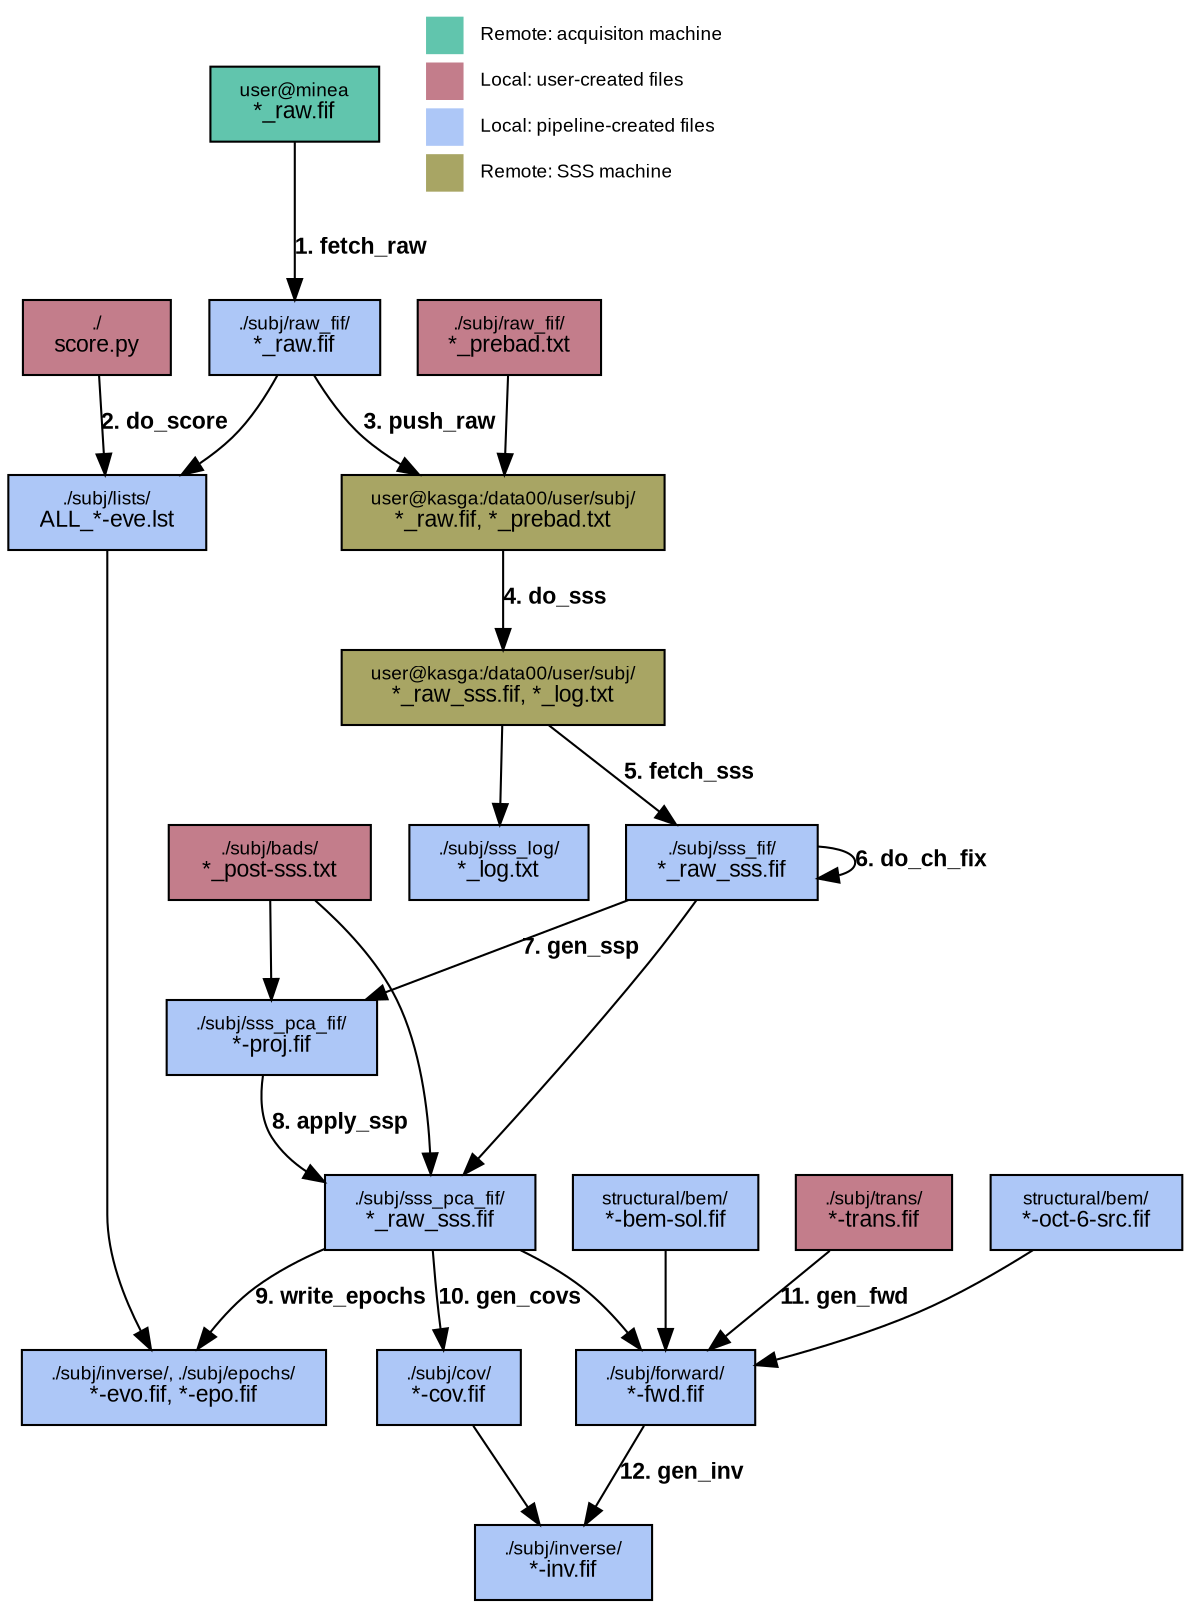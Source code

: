 strict digraph "mnefun flow diagram" {
	graph [bb="0,0,563.5,764"];
	node [fontname=Arial,
		fontsize=9,
		label="\N",
		margin="0.2,0.1",
		shape=box
	];
	edge [fontname=Arial,
		fontsize=9
	];
	sco	 [fillcolor="#C37D8B",
		fontcolor="#000000",
		height=0.5,
		label=<<FONT POINT-SIZE="9">./</FONT><BR/><FONT POINT-SIZE="11">score.py</FONT>>,
		pos="42.5,606",
		style=filled,
		width=0.98611];
	lst	 [fillcolor="#ADC7F7",
		fontcolor="#000000",
		height=0.5,
		label=<<FONT POINT-SIZE="9">./subj/lists/</FONT><BR/><FONT POINT-SIZE="11">ALL_*-eve.lst</FONT>>,
		pos="47.5,522",
		style=filled,
		width=1.3194];
	sco -> lst	 [fontsize=11,
		label=<<B>2. do_score</B>>,
		lp="75,564",
		pos="e,46.417,540.19 43.585,587.77 44.234,576.88 45.072,562.79 45.806,550.46"];
	evo	 [fillcolor="#ADC7F7",
		fontcolor="#000000",
		height=0.5,
		label=<<FONT POINT-SIZE="9">./subj/inverse/, ./subj/epochs/</FONT><BR/><FONT POINT-SIZE="11">*-evo.fif, *-epo.fif</FONT>>,
		pos="79.5,102",
		style=filled,
		width=2.0278];
	lst -> evo	 [fontsize=11,
		pos="e,68.128,120.26 47.5,503.98 47.5,486.97 47.5,460.75 47.5,438 47.5,438 47.5,438 47.5,186 47.5,166.23 55.339,145.45 63.257,129.51"];
	bem	 [fillcolor="#ADC7F7",
		fontcolor="#000000",
		height=0.5,
		label=<<FONT POINT-SIZE="9">structural/bem/</FONT><BR/><FONT POINT-SIZE="11">*-bem-sol.fif</FONT>>,
		pos="315.5,186",
		style=filled,
		width=1.2361];
	fwd	 [fillcolor="#ADC7F7",
		fontcolor="#000000",
		height=0.5,
		label=<<FONT POINT-SIZE="9">./subj/forward/</FONT><BR/><FONT POINT-SIZE="11">*-fwd.fif</FONT>>,
		pos="315.5,102",
		style=filled,
		width=1.1944];
	bem -> fwd	 [fontsize=11,
		pos="e,315.5,120.19 315.5,167.77 315.5,156.88 315.5,142.79 315.5,130.46"];
	inv	 [fillcolor="#ADC7F7",
		fontcolor="#000000",
		height=0.5,
		label=<<FONT POINT-SIZE="9">./subj/inverse/</FONT><BR/><FONT POINT-SIZE="11">*-inv.fif</FONT>>,
		pos="266.5,18",
		style=filled,
		width=1.1806];
	fwd -> inv	 [fontsize=11,
		label=<<B>12. gen_inv</B>>,
		lp="323.5,60",
		pos="e,277.11,36.191 304.87,83.773 298.25,72.436 289.63,57.652 282.23,44.972"];
	pbd	 [fillcolor="#C37D8B",
		fontcolor="#000000",
		height=0.5,
		label=<<FONT POINT-SIZE="9">./subj/raw_fif/</FONT><BR/><FONT POINT-SIZE="11">*_prebad.txt</FONT>>,
		pos="240.5,606",
		style=filled,
		width=1.2222];
	mfr	 [fillcolor="#A8A564",
		fontcolor="#000000",
		height=0.5,
		label=<<FONT POINT-SIZE="9">user@kasga:/data00/user/subj/</FONT><BR/><FONT POINT-SIZE="11">*_raw.fif, *_prebad.txt</FONT>>,
		pos="237.5,522",
		style=filled,
		width=2.1528];
	pbd -> mfr	 [fontsize=11,
		pos="e,238.15,540.19 239.85,587.77 239.46,576.88 238.96,562.79 238.52,550.46"];
	mfs	 [fillcolor="#A8A564",
		fontcolor="#000000",
		height=0.5,
		label=<<FONT POINT-SIZE="9">user@kasga:/data00/user/subj/</FONT><BR/><FONT POINT-SIZE="11">*_raw_sss.fif, *_log.txt</FONT>>,
		pos="237.5,438",
		style=filled,
		width=2.1528];
	mfr -> mfs	 [fontsize=11,
		label=<<B>4. do_sss</B>>,
		lp="262.5,480",
		pos="e,237.5,456.19 237.5,503.77 237.5,492.88 237.5,478.79 237.5,466.46"];
	sss	 [fillcolor="#ADC7F7",
		fontcolor="#000000",
		height=0.5,
		label=<<FONT POINT-SIZE="9">./subj/sss_fif/</FONT><BR/><FONT POINT-SIZE="11">*_raw_sss.fif</FONT>>,
		pos="342.5,354",
		style=filled,
		width=1.2778];
	mfs -> sss	 [fontsize=11,
		label=<<B>5. fetch_sss</B>>,
		lp="327,396",
		pos="e,319.65,372.28 260.03,419.98 275.15,407.88 295.26,391.79 311.83,378.53"];
	ssl	 [fillcolor="#ADC7F7",
		fontcolor="#000000",
		height=0.5,
		label=<<FONT POINT-SIZE="9">./subj/sss_log/</FONT><BR/><FONT POINT-SIZE="11">*_log.txt</FONT>>,
		pos="235.5,354",
		style=filled,
		width=1.1944];
	mfs -> ssl	 [fontsize=11,
		pos="e,235.93,372.19 237.07,419.77 236.81,408.88 236.47,394.79 236.18,382.46"];
	bad	 [fillcolor="#C37D8B",
		fontcolor="#000000",
		height=0.5,
		label=<<FONT POINT-SIZE="9">./subj/bads/</FONT><BR/><FONT POINT-SIZE="11">*_post-sss.txt</FONT>>,
		pos="125.5,354",
		style=filled,
		width=1.3472];
	pca	 [fillcolor="#ADC7F7",
		fontcolor="#000000",
		height=0.5,
		label=<<FONT POINT-SIZE="9">./subj/sss_pca_fif/</FONT><BR/><FONT POINT-SIZE="11">*_raw_sss.fif</FONT>>,
		pos="202.5,186",
		style=filled,
		width=1.4028];
	bad -> pca	 [fontsize=11,
		pos="e,202.78,204.26 147.95,335.87 161.35,323.76 177.46,306.68 186.5,288 197.72,264.81 201.39,235.51 202.44,214.27"];
	pro	 [fillcolor="#ADC7F7",
		fontcolor="#000000",
		height=0.5,
		label=<<FONT POINT-SIZE="9">./subj/sss_pca_fif/</FONT><BR/><FONT POINT-SIZE="11">*-proj.fif</FONT>>,
		pos="126.5,270",
		style=filled,
		width=1.4028];
	bad -> pro	 [fontsize=11,
		pos="e,126.28,288.19 125.72,335.77 125.85,324.88 126.01,310.79 126.16,298.46"];
	pca -> evo	 [fontsize=11,
		label=<<B>9. write_epochs</B>>,
		lp="159,144",
		pos="e,90.703,120.29 151.68,169.36 139.83,164.2 127.7,157.77 117.5,150 109.68,144.04 102.54,136.12 96.625,128.43"];
	pca -> fwd	 [fontsize=11,
		pos="e,303.34,120.02 246.74,167.88 256.68,162.83 266.84,156.82 275.5,150 283.39,143.79 290.8,135.8 297.05,128.12"];
	cov	 [fillcolor="#ADC7F7",
		fontcolor="#000000",
		height=0.5,
		label=<<FONT POINT-SIZE="9">./subj/cov/</FONT><BR/><FONT POINT-SIZE="11">*-cov.fif</FONT>>,
		pos="211.5,102",
		style=filled,
		width=0.95833];
	pca -> cov	 [fontsize=11,
		label=<<B>10. gen_covs</B>>,
		lp="241,144",
		pos="e,208.76,120.29 203.78,167.74 204.48,158.77 205.41,147.81 206.5,138 206.78,135.48 207.1,132.86 207.43,130.23"];
	pro -> pca	 [fontsize=11,
		label=<<B>8. apply_ssp</B>>,
		lp="159.5,228",
		pos="e,151.81,200.26 122.09,251.84 120.8,242.27 120.97,230.73 126.5,222 130.73,215.32 136.57,209.86 143.14,205.39"];
	cov -> inv	 [fontsize=11,
		pos="e,254.59,36.191 223.43,83.773 230.93,72.325 240.73,57.364 249.08,44.604"];
	tra	 [fillcolor="#C37D8B",
		fontcolor="#000000",
		height=0.5,
		label=<<FONT POINT-SIZE="9">./subj/trans/</FONT><BR/><FONT POINT-SIZE="11">*-trans.fif</FONT>>,
		pos="415.5,186",
		style=filled,
		width=1.0417];
	tra -> fwd	 [fontsize=11,
		label=<<B>11. gen_fwd</B>>,
		lp="402.5,144",
		pos="e,337.16,120.19 393.8,167.77 379.52,155.78 360.64,139.92 345,126.78"];
	acq	 [fillcolor="#61C5AD",
		fontcolor="#000000",
		height=0.5,
		label=<<FONT POINT-SIZE="9">user@minea</FONT><BR/><FONT POINT-SIZE="11">*_raw.fif</FONT>>,
		pos="137.5,718",
		style=filled,
		width=1.125];
	raw	 [fillcolor="#ADC7F7",
		fontcolor="#000000",
		height=0.5,
		label=<<FONT POINT-SIZE="9">./subj/raw_fif/</FONT><BR/><FONT POINT-SIZE="11">*_raw.fif</FONT>>,
		pos="137.5,606",
		style=filled,
		width=1.1389];
	acq -> raw	 [fontsize=11,
		label=<<B>1. fetch_raw</B>>,
		lp="169.5,648",
		pos="e,137.5,624.15 137.5,699.51 137.5,681.73 137.5,654.62 137.5,634.16"];
	raw -> lst	 [fontsize=11,
		pos="e,84.065,540.19 128.73,587.69 123.5,578.07 116.19,566.54 107.5,558 103.01,553.59 97.872,549.49 92.541,545.75"];
	raw -> mfr	 [fontsize=11,
		label=<<B>3. push_raw</B>>,
		lp="202.5,564",
		pos="e,196.49,540.04 147.33,587.55 153.13,577.89 161.16,566.37 170.5,558 175.65,553.38 181.5,549.14 187.55,545.33"];
	sss -> pca	 [fontsize=11,
		pos="e,219.39,204.27 329.9,335.94 323.4,326.82 315.23,315.67 307.5,306 280.79,272.59 248.06,235.79 226.32,211.86"];
	sss -> pro	 [fontsize=11,
		label=<<B>7. gen_ssp</B>>,
		lp="275,312",
		pos="e,172.87,288.03 296.43,336.08 263.13,323.13 217.97,305.57 182.58,291.81"];
	sss -> sss	 [fontsize=11,
		label=<<B>6. do_ch_fix</B>>,
		lp="438.5,354",
		pos="e,388.52,346.32 388.52,361.68 398.91,360.99 406.5,358.43 406.5,354 406.5,351.23 403.53,349.19 398.77,347.88"];
	src	 [fillcolor="#ADC7F7",
		fontcolor="#000000",
		height=0.5,
		label=<<FONT POINT-SIZE="9">structural/bem/</FONT><BR/><FONT POINT-SIZE="11">*-oct-6-src.fif</FONT>>,
		pos="517.5,186",
		style=filled,
		width=1.2778];
	src -> fwd	 [fontsize=11,
		pos="e,358.6,111.67 491.74,167.98 476.74,158.1 457.15,146.22 438.5,138 416.26,128.19 390.59,120.2 368.48,114.25"];
	legend	 [height=1.2778,
		label=<<TABLE BORDER="0" CELLBORDER="0" CELLSPACING="4" CELLPADDING="4"><TR><TD BGCOLOR="#61C5AD">    </TD><TD ALIGN="left">Remote: acquisiton machine</TD></TR><TR><TD BGCOLOR="#C37D8B">    </TD><TD ALIGN="left">Local: user-created files</TD></TR><TR><TD BGCOLOR="#ADC7F7">    </TD><TD ALIGN="left">Local: pipeline-created files</TD></TR><TR><TD BGCOLOR="#A8A564">    </TD><TD ALIGN="left">Remote: SSS machine</TD></TR></TABLE>>,
		margin=0,
		pos="273.5,718",
		shape=plaintext,
		width=2.1528];
}

